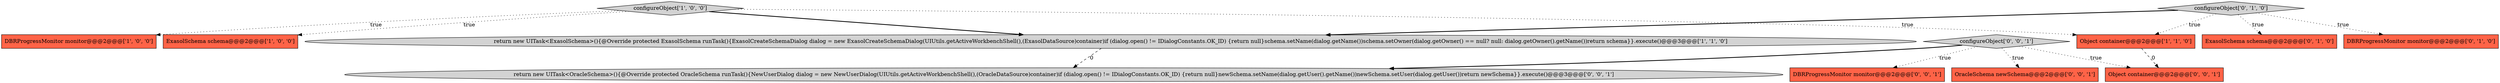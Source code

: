 digraph {
11 [style = filled, label = "Object container@@@2@@@['0', '0', '1']", fillcolor = tomato, shape = box image = "AAA0AAABBB3BBB"];
4 [style = filled, label = "configureObject['1', '0', '0']", fillcolor = lightgray, shape = diamond image = "AAA0AAABBB1BBB"];
5 [style = filled, label = "ExasolSchema schema@@@2@@@['0', '1', '0']", fillcolor = tomato, shape = box image = "AAA0AAABBB2BBB"];
0 [style = filled, label = "DBRProgressMonitor monitor@@@2@@@['1', '0', '0']", fillcolor = tomato, shape = box image = "AAA0AAABBB1BBB"];
12 [style = filled, label = "configureObject['0', '0', '1']", fillcolor = lightgray, shape = diamond image = "AAA0AAABBB3BBB"];
10 [style = filled, label = "DBRProgressMonitor monitor@@@2@@@['0', '0', '1']", fillcolor = tomato, shape = box image = "AAA0AAABBB3BBB"];
7 [style = filled, label = "DBRProgressMonitor monitor@@@2@@@['0', '1', '0']", fillcolor = tomato, shape = box image = "AAA0AAABBB2BBB"];
3 [style = filled, label = "Object container@@@2@@@['1', '1', '0']", fillcolor = tomato, shape = box image = "AAA0AAABBB1BBB"];
1 [style = filled, label = "return new UITask<ExasolSchema>(){@Override protected ExasolSchema runTask(){ExasolCreateSchemaDialog dialog = new ExasolCreateSchemaDialog(UIUtils.getActiveWorkbenchShell(),(ExasolDataSource)container)if (dialog.open() != IDialogConstants.OK_ID) {return null}schema.setName(dialog.getName())schema.setOwner(dialog.getOwner() == null? null: dialog.getOwner().getName())return schema}}.execute()@@@3@@@['1', '1', '0']", fillcolor = lightgray, shape = ellipse image = "AAA0AAABBB1BBB"];
6 [style = filled, label = "configureObject['0', '1', '0']", fillcolor = lightgray, shape = diamond image = "AAA0AAABBB2BBB"];
2 [style = filled, label = "ExasolSchema schema@@@2@@@['1', '0', '0']", fillcolor = tomato, shape = box image = "AAA0AAABBB1BBB"];
8 [style = filled, label = "return new UITask<OracleSchema>(){@Override protected OracleSchema runTask(){NewUserDialog dialog = new NewUserDialog(UIUtils.getActiveWorkbenchShell(),(OracleDataSource)container)if (dialog.open() != IDialogConstants.OK_ID) {return null}newSchema.setName(dialog.getUser().getName())newSchema.setUser(dialog.getUser())return newSchema}}.execute()@@@3@@@['0', '0', '1']", fillcolor = lightgray, shape = ellipse image = "AAA0AAABBB3BBB"];
9 [style = filled, label = "OracleSchema newSchema@@@2@@@['0', '0', '1']", fillcolor = tomato, shape = box image = "AAA0AAABBB3BBB"];
12->10 [style = dotted, label="true"];
6->5 [style = dotted, label="true"];
12->11 [style = dotted, label="true"];
3->11 [style = dashed, label="0"];
1->8 [style = dashed, label="0"];
12->9 [style = dotted, label="true"];
4->3 [style = dotted, label="true"];
4->0 [style = dotted, label="true"];
6->1 [style = bold, label=""];
12->8 [style = bold, label=""];
6->7 [style = dotted, label="true"];
4->1 [style = bold, label=""];
6->3 [style = dotted, label="true"];
4->2 [style = dotted, label="true"];
}
